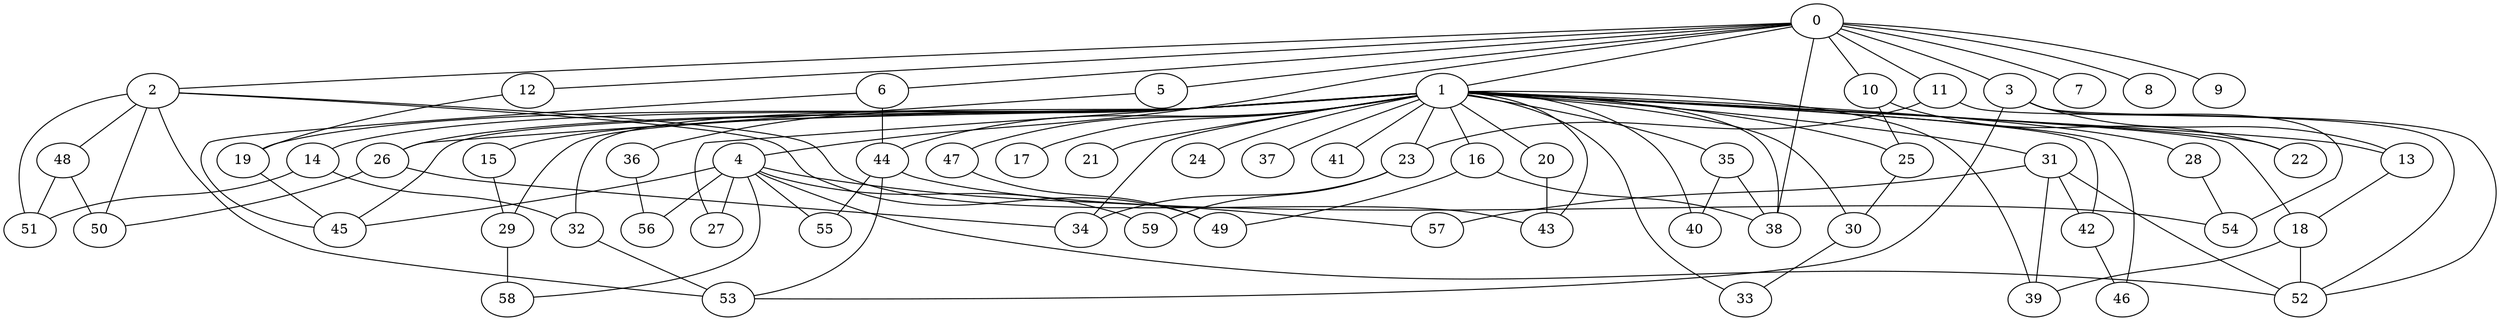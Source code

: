 
graph graphname {
    0 -- 1
0 -- 2
0 -- 3
0 -- 4
0 -- 5
0 -- 6
0 -- 7
0 -- 8
0 -- 9
0 -- 10
0 -- 11
0 -- 12
0 -- 38
1 -- 13
1 -- 14
1 -- 15
1 -- 16
1 -- 17
1 -- 18
1 -- 19
1 -- 20
1 -- 21
1 -- 22
1 -- 23
1 -- 24
1 -- 25
1 -- 26
1 -- 27
1 -- 28
1 -- 29
1 -- 30
1 -- 31
1 -- 32
1 -- 33
1 -- 34
1 -- 35
1 -- 36
1 -- 37
1 -- 38
1 -- 39
1 -- 40
1 -- 41
1 -- 42
1 -- 43
1 -- 44
1 -- 45
1 -- 46
1 -- 47
2 -- 48
2 -- 50
2 -- 51
2 -- 49
2 -- 53
2 -- 43
3 -- 52
3 -- 53
3 -- 54
3 -- 13
4 -- 55
4 -- 56
4 -- 57
4 -- 58
4 -- 59
4 -- 27
4 -- 45
4 -- 52
5 -- 26
6 -- 44
6 -- 45
10 -- 22
10 -- 25
11 -- 23
11 -- 52
12 -- 19
13 -- 18
14 -- 51
14 -- 32
15 -- 29
16 -- 49
16 -- 38
18 -- 52
18 -- 39
19 -- 45
20 -- 43
23 -- 59
23 -- 34
25 -- 30
26 -- 50
26 -- 34
28 -- 54
29 -- 58
30 -- 33
31 -- 57
31 -- 42
31 -- 39
31 -- 52
32 -- 53
35 -- 40
35 -- 38
36 -- 56
42 -- 46
44 -- 53
44 -- 54
44 -- 55
47 -- 49
48 -- 51
48 -- 50

}
